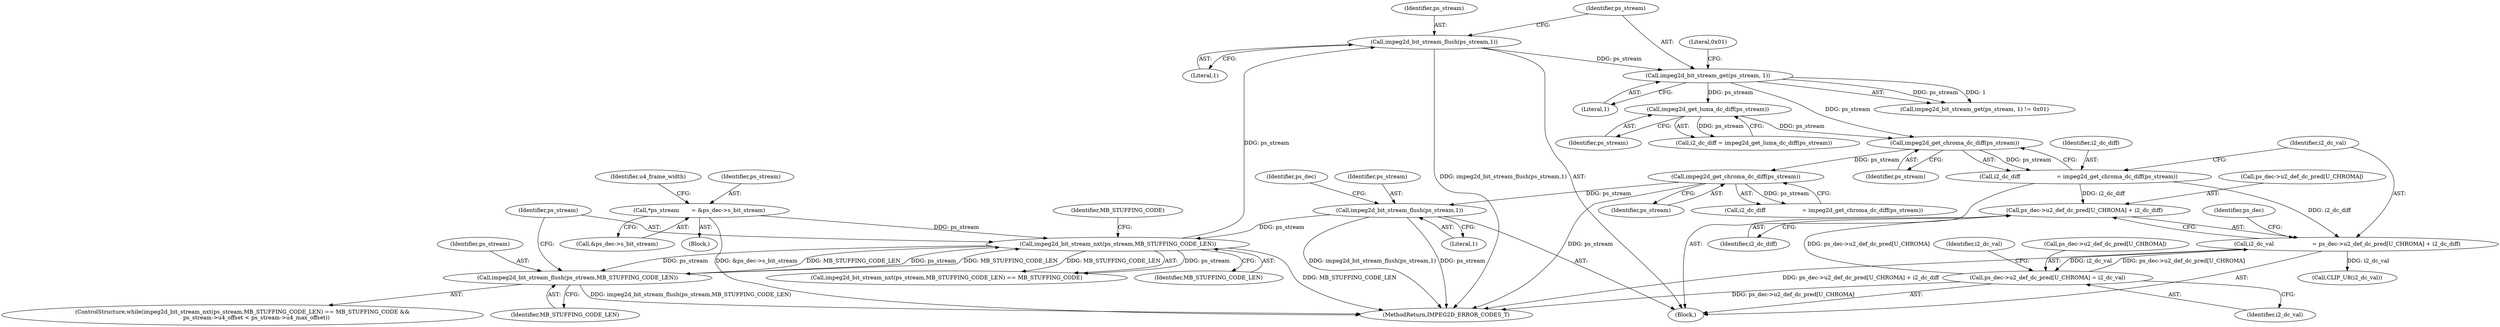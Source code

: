 digraph "0_Android_ffab15eb80630dc799eb410855c93525b75233c3_1@array" {
"1000316" [label="(Call,ps_dec->u2_def_dc_pred[U_CHROMA] + i2_dc_diff)"];
"1000323" [label="(Call,ps_dec->u2_def_dc_pred[U_CHROMA] = i2_dc_val)"];
"1000314" [label="(Call,i2_dc_val                      = ps_dec->u2_def_dc_pred[U_CHROMA] + i2_dc_diff)"];
"1000310" [label="(Call,i2_dc_diff                     = impeg2d_get_chroma_dc_diff(ps_stream))"];
"1000312" [label="(Call,impeg2d_get_chroma_dc_diff(ps_stream))"];
"1000227" [label="(Call,impeg2d_bit_stream_get(ps_stream, 1))"];
"1000222" [label="(Call,impeg2d_bit_stream_flush(ps_stream,1))"];
"1000208" [label="(Call,impeg2d_bit_stream_nxt(ps_stream,MB_STUFFING_CODE_LEN))"];
"1000125" [label="(Call,*ps_stream       = &ps_dec->s_bit_stream)"];
"1000417" [label="(Call,impeg2d_bit_stream_flush(ps_stream,1))"];
"1000349" [label="(Call,impeg2d_get_chroma_dc_diff(ps_stream))"];
"1000219" [label="(Call,impeg2d_bit_stream_flush(ps_stream,MB_STUFFING_CODE_LEN))"];
"1000266" [label="(Call,impeg2d_get_luma_dc_diff(ps_stream))"];
"1000267" [label="(Identifier,ps_stream)"];
"1000312" [label="(Call,impeg2d_get_chroma_dc_diff(ps_stream))"];
"1000438" [label="(MethodReturn,IMPEG2D_ERROR_CODES_T)"];
"1000329" [label="(Identifier,i2_dc_val)"];
"1000423" [label="(Identifier,ps_dec)"];
"1000418" [label="(Identifier,ps_stream)"];
"1000264" [label="(Call,i2_dc_diff = impeg2d_get_luma_dc_diff(ps_stream))"];
"1000332" [label="(Call,CLIP_U8(i2_dc_val))"];
"1000205" [label="(ControlStructure,while(impeg2d_bit_stream_nxt(ps_stream,MB_STUFFING_CODE_LEN) == MB_STUFFING_CODE &&\n                ps_stream->u4_offset < ps_stream->u4_max_offset))"];
"1000127" [label="(Call,&ps_dec->s_bit_stream)"];
"1000313" [label="(Identifier,ps_stream)"];
"1000331" [label="(Identifier,i2_dc_val)"];
"1000223" [label="(Identifier,ps_stream)"];
"1000210" [label="(Identifier,MB_STUFFING_CODE_LEN)"];
"1000219" [label="(Call,impeg2d_bit_stream_flush(ps_stream,MB_STUFFING_CODE_LEN))"];
"1000316" [label="(Call,ps_dec->u2_def_dc_pred[U_CHROMA] + i2_dc_diff)"];
"1000207" [label="(Call,impeg2d_bit_stream_nxt(ps_stream,MB_STUFFING_CODE_LEN) == MB_STUFFING_CODE)"];
"1000314" [label="(Call,i2_dc_val                      = ps_dec->u2_def_dc_pred[U_CHROMA] + i2_dc_diff)"];
"1000324" [label="(Call,ps_dec->u2_def_dc_pred[U_CHROMA])"];
"1000126" [label="(Identifier,ps_stream)"];
"1000323" [label="(Call,ps_dec->u2_def_dc_pred[U_CHROMA] = i2_dc_val)"];
"1000417" [label="(Call,impeg2d_bit_stream_flush(ps_stream,1))"];
"1000347" [label="(Call,i2_dc_diff                     = impeg2d_get_chroma_dc_diff(ps_stream))"];
"1000125" [label="(Call,*ps_stream       = &ps_dec->s_bit_stream)"];
"1000229" [label="(Literal,1)"];
"1000322" [label="(Identifier,i2_dc_diff)"];
"1000222" [label="(Call,impeg2d_bit_stream_flush(ps_stream,1))"];
"1000166" [label="(Block,)"];
"1000315" [label="(Identifier,i2_dc_val)"];
"1000221" [label="(Identifier,MB_STUFFING_CODE_LEN)"];
"1000135" [label="(Identifier,u4_frame_width)"];
"1000227" [label="(Call,impeg2d_bit_stream_get(ps_stream, 1))"];
"1000208" [label="(Call,impeg2d_bit_stream_nxt(ps_stream,MB_STUFFING_CODE_LEN))"];
"1000228" [label="(Identifier,ps_stream)"];
"1000230" [label="(Literal,0x01)"];
"1000224" [label="(Literal,1)"];
"1000310" [label="(Call,i2_dc_diff                     = impeg2d_get_chroma_dc_diff(ps_stream))"];
"1000220" [label="(Identifier,ps_stream)"];
"1000115" [label="(Block,)"];
"1000350" [label="(Identifier,ps_stream)"];
"1000349" [label="(Call,impeg2d_get_chroma_dc_diff(ps_stream))"];
"1000211" [label="(Identifier,MB_STUFFING_CODE)"];
"1000209" [label="(Identifier,ps_stream)"];
"1000317" [label="(Call,ps_dec->u2_def_dc_pred[U_CHROMA])"];
"1000266" [label="(Call,impeg2d_get_luma_dc_diff(ps_stream))"];
"1000226" [label="(Call,impeg2d_bit_stream_get(ps_stream, 1) != 0x01)"];
"1000311" [label="(Identifier,i2_dc_diff)"];
"1000419" [label="(Literal,1)"];
"1000326" [label="(Identifier,ps_dec)"];
"1000316" -> "1000314"  [label="AST: "];
"1000316" -> "1000322"  [label="CFG: "];
"1000317" -> "1000316"  [label="AST: "];
"1000322" -> "1000316"  [label="AST: "];
"1000314" -> "1000316"  [label="CFG: "];
"1000323" -> "1000316"  [label="DDG: ps_dec->u2_def_dc_pred[U_CHROMA]"];
"1000310" -> "1000316"  [label="DDG: i2_dc_diff"];
"1000323" -> "1000166"  [label="AST: "];
"1000323" -> "1000329"  [label="CFG: "];
"1000324" -> "1000323"  [label="AST: "];
"1000329" -> "1000323"  [label="AST: "];
"1000331" -> "1000323"  [label="CFG: "];
"1000323" -> "1000438"  [label="DDG: ps_dec->u2_def_dc_pred[U_CHROMA]"];
"1000323" -> "1000314"  [label="DDG: ps_dec->u2_def_dc_pred[U_CHROMA]"];
"1000314" -> "1000323"  [label="DDG: i2_dc_val"];
"1000314" -> "1000166"  [label="AST: "];
"1000315" -> "1000314"  [label="AST: "];
"1000326" -> "1000314"  [label="CFG: "];
"1000314" -> "1000438"  [label="DDG: ps_dec->u2_def_dc_pred[U_CHROMA] + i2_dc_diff"];
"1000310" -> "1000314"  [label="DDG: i2_dc_diff"];
"1000314" -> "1000332"  [label="DDG: i2_dc_val"];
"1000310" -> "1000166"  [label="AST: "];
"1000310" -> "1000312"  [label="CFG: "];
"1000311" -> "1000310"  [label="AST: "];
"1000312" -> "1000310"  [label="AST: "];
"1000315" -> "1000310"  [label="CFG: "];
"1000312" -> "1000310"  [label="DDG: ps_stream"];
"1000312" -> "1000313"  [label="CFG: "];
"1000313" -> "1000312"  [label="AST: "];
"1000227" -> "1000312"  [label="DDG: ps_stream"];
"1000266" -> "1000312"  [label="DDG: ps_stream"];
"1000312" -> "1000349"  [label="DDG: ps_stream"];
"1000227" -> "1000226"  [label="AST: "];
"1000227" -> "1000229"  [label="CFG: "];
"1000228" -> "1000227"  [label="AST: "];
"1000229" -> "1000227"  [label="AST: "];
"1000230" -> "1000227"  [label="CFG: "];
"1000227" -> "1000226"  [label="DDG: ps_stream"];
"1000227" -> "1000226"  [label="DDG: 1"];
"1000222" -> "1000227"  [label="DDG: ps_stream"];
"1000227" -> "1000266"  [label="DDG: ps_stream"];
"1000222" -> "1000166"  [label="AST: "];
"1000222" -> "1000224"  [label="CFG: "];
"1000223" -> "1000222"  [label="AST: "];
"1000224" -> "1000222"  [label="AST: "];
"1000228" -> "1000222"  [label="CFG: "];
"1000222" -> "1000438"  [label="DDG: impeg2d_bit_stream_flush(ps_stream,1)"];
"1000208" -> "1000222"  [label="DDG: ps_stream"];
"1000208" -> "1000207"  [label="AST: "];
"1000208" -> "1000210"  [label="CFG: "];
"1000209" -> "1000208"  [label="AST: "];
"1000210" -> "1000208"  [label="AST: "];
"1000211" -> "1000208"  [label="CFG: "];
"1000208" -> "1000438"  [label="DDG: MB_STUFFING_CODE_LEN"];
"1000208" -> "1000207"  [label="DDG: ps_stream"];
"1000208" -> "1000207"  [label="DDG: MB_STUFFING_CODE_LEN"];
"1000125" -> "1000208"  [label="DDG: ps_stream"];
"1000417" -> "1000208"  [label="DDG: ps_stream"];
"1000219" -> "1000208"  [label="DDG: ps_stream"];
"1000219" -> "1000208"  [label="DDG: MB_STUFFING_CODE_LEN"];
"1000208" -> "1000219"  [label="DDG: ps_stream"];
"1000208" -> "1000219"  [label="DDG: MB_STUFFING_CODE_LEN"];
"1000125" -> "1000115"  [label="AST: "];
"1000125" -> "1000127"  [label="CFG: "];
"1000126" -> "1000125"  [label="AST: "];
"1000127" -> "1000125"  [label="AST: "];
"1000135" -> "1000125"  [label="CFG: "];
"1000125" -> "1000438"  [label="DDG: &ps_dec->s_bit_stream"];
"1000417" -> "1000166"  [label="AST: "];
"1000417" -> "1000419"  [label="CFG: "];
"1000418" -> "1000417"  [label="AST: "];
"1000419" -> "1000417"  [label="AST: "];
"1000423" -> "1000417"  [label="CFG: "];
"1000417" -> "1000438"  [label="DDG: ps_stream"];
"1000417" -> "1000438"  [label="DDG: impeg2d_bit_stream_flush(ps_stream,1)"];
"1000349" -> "1000417"  [label="DDG: ps_stream"];
"1000349" -> "1000347"  [label="AST: "];
"1000349" -> "1000350"  [label="CFG: "];
"1000350" -> "1000349"  [label="AST: "];
"1000347" -> "1000349"  [label="CFG: "];
"1000349" -> "1000438"  [label="DDG: ps_stream"];
"1000349" -> "1000347"  [label="DDG: ps_stream"];
"1000219" -> "1000205"  [label="AST: "];
"1000219" -> "1000221"  [label="CFG: "];
"1000220" -> "1000219"  [label="AST: "];
"1000221" -> "1000219"  [label="AST: "];
"1000209" -> "1000219"  [label="CFG: "];
"1000219" -> "1000438"  [label="DDG: impeg2d_bit_stream_flush(ps_stream,MB_STUFFING_CODE_LEN)"];
"1000266" -> "1000264"  [label="AST: "];
"1000266" -> "1000267"  [label="CFG: "];
"1000267" -> "1000266"  [label="AST: "];
"1000264" -> "1000266"  [label="CFG: "];
"1000266" -> "1000264"  [label="DDG: ps_stream"];
}
